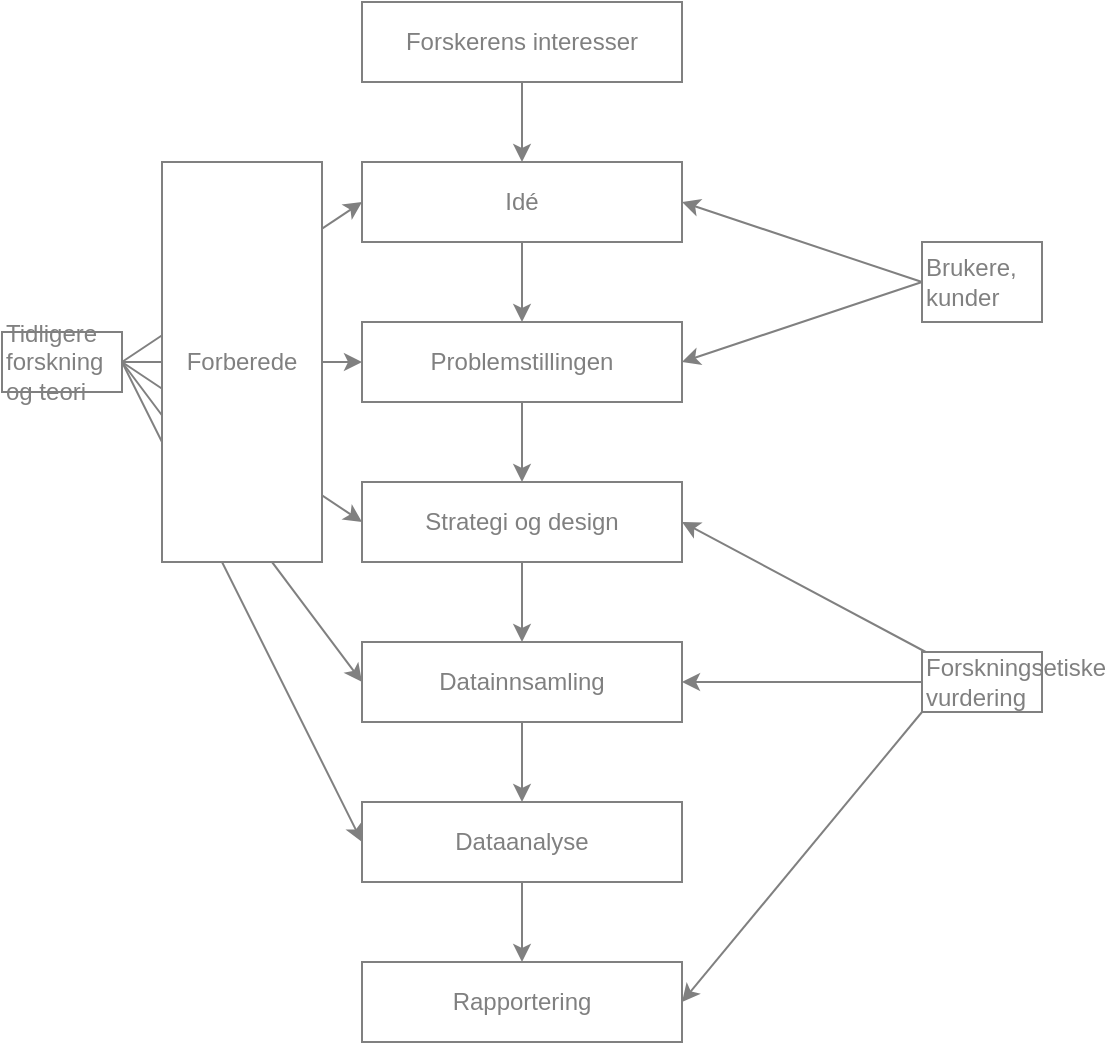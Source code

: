 <mxfile version="26.0.4">
  <diagram name="Page-1" id="ewjqJZ3eXKlr2SFMV9ts">
    <mxGraphModel dx="1382" dy="973" grid="1" gridSize="10" guides="1" tooltips="1" connect="1" arrows="1" fold="1" page="1" pageScale="1" pageWidth="827" pageHeight="1169" math="0" shadow="0">
      <root>
        <mxCell id="0" />
        <mxCell id="1" parent="0" />
        <mxCell id="6fgARZWcUmVJMFy4IKfH-9" style="edgeStyle=orthogonalEdgeStyle;rounded=0;orthogonalLoop=1;jettySize=auto;html=1;exitX=0.5;exitY=1;exitDx=0;exitDy=0;entryX=0.5;entryY=0;entryDx=0;entryDy=0;fontColor=#808080;strokeColor=#808080;" edge="1" parent="1" source="6fgARZWcUmVJMFy4IKfH-1" target="6fgARZWcUmVJMFy4IKfH-5">
          <mxGeometry relative="1" as="geometry" />
        </mxCell>
        <mxCell id="6fgARZWcUmVJMFy4IKfH-1" value="Idé" style="rounded=0;whiteSpace=wrap;html=1;fontColor=#808080;strokeColor=#808080;" vertex="1" parent="1">
          <mxGeometry x="40" y="200" width="160" height="40" as="geometry" />
        </mxCell>
        <mxCell id="6fgARZWcUmVJMFy4IKfH-13" style="edgeStyle=orthogonalEdgeStyle;rounded=0;orthogonalLoop=1;jettySize=auto;html=1;exitX=0.5;exitY=1;exitDx=0;exitDy=0;entryX=0.5;entryY=0;entryDx=0;entryDy=0;fontColor=#808080;strokeColor=#808080;" edge="1" parent="1" source="6fgARZWcUmVJMFy4IKfH-2" target="6fgARZWcUmVJMFy4IKfH-6">
          <mxGeometry relative="1" as="geometry" />
        </mxCell>
        <mxCell id="6fgARZWcUmVJMFy4IKfH-2" value="Dataanalyse" style="rounded=0;whiteSpace=wrap;html=1;fontColor=#808080;strokeColor=#808080;" vertex="1" parent="1">
          <mxGeometry x="40" y="520" width="160" height="40" as="geometry" />
        </mxCell>
        <mxCell id="6fgARZWcUmVJMFy4IKfH-12" style="edgeStyle=orthogonalEdgeStyle;rounded=0;orthogonalLoop=1;jettySize=auto;html=1;exitX=0.5;exitY=1;exitDx=0;exitDy=0;entryX=0.5;entryY=0;entryDx=0;entryDy=0;fontColor=#808080;strokeColor=#808080;" edge="1" parent="1" source="6fgARZWcUmVJMFy4IKfH-3" target="6fgARZWcUmVJMFy4IKfH-2">
          <mxGeometry relative="1" as="geometry" />
        </mxCell>
        <mxCell id="6fgARZWcUmVJMFy4IKfH-3" value="Datainnsamling" style="rounded=0;whiteSpace=wrap;html=1;fontColor=#808080;strokeColor=#808080;" vertex="1" parent="1">
          <mxGeometry x="40" y="440" width="160" height="40" as="geometry" />
        </mxCell>
        <mxCell id="6fgARZWcUmVJMFy4IKfH-11" style="edgeStyle=orthogonalEdgeStyle;rounded=0;orthogonalLoop=1;jettySize=auto;html=1;exitX=0.5;exitY=1;exitDx=0;exitDy=0;entryX=0.5;entryY=0;entryDx=0;entryDy=0;fontColor=#808080;strokeColor=#808080;" edge="1" parent="1" source="6fgARZWcUmVJMFy4IKfH-4" target="6fgARZWcUmVJMFy4IKfH-3">
          <mxGeometry relative="1" as="geometry" />
        </mxCell>
        <mxCell id="6fgARZWcUmVJMFy4IKfH-4" value="Strategi og design" style="rounded=0;whiteSpace=wrap;html=1;fontColor=#808080;strokeColor=#808080;" vertex="1" parent="1">
          <mxGeometry x="40" y="360" width="160" height="40" as="geometry" />
        </mxCell>
        <mxCell id="6fgARZWcUmVJMFy4IKfH-10" style="edgeStyle=orthogonalEdgeStyle;rounded=0;orthogonalLoop=1;jettySize=auto;html=1;exitX=0.5;exitY=1;exitDx=0;exitDy=0;entryX=0.5;entryY=0;entryDx=0;entryDy=0;fontColor=#808080;strokeColor=#808080;" edge="1" parent="1" source="6fgARZWcUmVJMFy4IKfH-5" target="6fgARZWcUmVJMFy4IKfH-4">
          <mxGeometry relative="1" as="geometry" />
        </mxCell>
        <mxCell id="6fgARZWcUmVJMFy4IKfH-5" value="Problemstillingen" style="rounded=0;whiteSpace=wrap;html=1;fontColor=#808080;strokeColor=#808080;" vertex="1" parent="1">
          <mxGeometry x="40" y="280" width="160" height="40" as="geometry" />
        </mxCell>
        <mxCell id="6fgARZWcUmVJMFy4IKfH-6" value="Rapportering" style="rounded=0;whiteSpace=wrap;html=1;fontColor=#808080;strokeColor=#808080;" vertex="1" parent="1">
          <mxGeometry x="40" y="600" width="160" height="40" as="geometry" />
        </mxCell>
        <mxCell id="6fgARZWcUmVJMFy4IKfH-8" style="edgeStyle=orthogonalEdgeStyle;rounded=0;orthogonalLoop=1;jettySize=auto;html=1;exitX=0.5;exitY=1;exitDx=0;exitDy=0;entryX=0.5;entryY=0;entryDx=0;entryDy=0;fontColor=#808080;strokeColor=#808080;" edge="1" parent="1" source="6fgARZWcUmVJMFy4IKfH-7" target="6fgARZWcUmVJMFy4IKfH-1">
          <mxGeometry relative="1" as="geometry" />
        </mxCell>
        <mxCell id="6fgARZWcUmVJMFy4IKfH-7" value="Forskerens interesser" style="text;html=1;align=center;verticalAlign=middle;whiteSpace=wrap;rounded=0;fontColor=#808080;strokeColor=#808080;" vertex="1" parent="1">
          <mxGeometry x="40" y="120" width="160" height="40" as="geometry" />
        </mxCell>
        <mxCell id="6fgARZWcUmVJMFy4IKfH-15" style="rounded=0;orthogonalLoop=1;jettySize=auto;html=1;exitX=1;exitY=0.5;exitDx=0;exitDy=0;entryX=0;entryY=0.5;entryDx=0;entryDy=0;fontColor=#808080;strokeColor=#808080;" edge="1" parent="1" source="6fgARZWcUmVJMFy4IKfH-14" target="6fgARZWcUmVJMFy4IKfH-1">
          <mxGeometry relative="1" as="geometry" />
        </mxCell>
        <mxCell id="6fgARZWcUmVJMFy4IKfH-16" style="edgeStyle=orthogonalEdgeStyle;rounded=0;orthogonalLoop=1;jettySize=auto;html=1;exitX=1;exitY=0.5;exitDx=0;exitDy=0;entryX=0;entryY=0.5;entryDx=0;entryDy=0;fontColor=#808080;strokeColor=#808080;" edge="1" parent="1" source="6fgARZWcUmVJMFy4IKfH-14" target="6fgARZWcUmVJMFy4IKfH-5">
          <mxGeometry relative="1" as="geometry" />
        </mxCell>
        <mxCell id="6fgARZWcUmVJMFy4IKfH-17" style="rounded=0;orthogonalLoop=1;jettySize=auto;html=1;exitX=1;exitY=0.5;exitDx=0;exitDy=0;entryX=0;entryY=0.5;entryDx=0;entryDy=0;fontColor=#808080;strokeColor=#808080;" edge="1" parent="1" source="6fgARZWcUmVJMFy4IKfH-14" target="6fgARZWcUmVJMFy4IKfH-4">
          <mxGeometry relative="1" as="geometry" />
        </mxCell>
        <mxCell id="6fgARZWcUmVJMFy4IKfH-18" style="rounded=0;orthogonalLoop=1;jettySize=auto;html=1;exitX=1;exitY=0.5;exitDx=0;exitDy=0;entryX=0;entryY=0.5;entryDx=0;entryDy=0;fontColor=#808080;strokeColor=#808080;" edge="1" parent="1" source="6fgARZWcUmVJMFy4IKfH-14" target="6fgARZWcUmVJMFy4IKfH-3">
          <mxGeometry relative="1" as="geometry" />
        </mxCell>
        <mxCell id="6fgARZWcUmVJMFy4IKfH-19" style="rounded=0;orthogonalLoop=1;jettySize=auto;html=1;exitX=1;exitY=0.5;exitDx=0;exitDy=0;entryX=0;entryY=0.5;entryDx=0;entryDy=0;fontColor=#808080;strokeColor=#808080;" edge="1" parent="1" source="6fgARZWcUmVJMFy4IKfH-14" target="6fgARZWcUmVJMFy4IKfH-2">
          <mxGeometry relative="1" as="geometry" />
        </mxCell>
        <mxCell id="6fgARZWcUmVJMFy4IKfH-14" value="Tidligere forskning og teori" style="text;html=1;align=left;verticalAlign=middle;whiteSpace=wrap;rounded=0;fontColor=#808080;strokeColor=#808080;" vertex="1" parent="1">
          <mxGeometry x="-140" y="285" width="60" height="30" as="geometry" />
        </mxCell>
        <mxCell id="6fgARZWcUmVJMFy4IKfH-21" style="rounded=0;orthogonalLoop=1;jettySize=auto;html=1;exitX=0;exitY=0.5;exitDx=0;exitDy=0;entryX=1;entryY=0.5;entryDx=0;entryDy=0;fontColor=#808080;strokeColor=#808080;" edge="1" parent="1" source="6fgARZWcUmVJMFy4IKfH-20" target="6fgARZWcUmVJMFy4IKfH-1">
          <mxGeometry relative="1" as="geometry" />
        </mxCell>
        <mxCell id="6fgARZWcUmVJMFy4IKfH-22" style="rounded=0;orthogonalLoop=1;jettySize=auto;html=1;exitX=0;exitY=0.5;exitDx=0;exitDy=0;entryX=1;entryY=0.5;entryDx=0;entryDy=0;fontColor=#808080;strokeColor=#808080;" edge="1" parent="1" source="6fgARZWcUmVJMFy4IKfH-20" target="6fgARZWcUmVJMFy4IKfH-5">
          <mxGeometry relative="1" as="geometry" />
        </mxCell>
        <mxCell id="6fgARZWcUmVJMFy4IKfH-20" value="Brukere, kunder" style="text;html=1;align=left;verticalAlign=middle;whiteSpace=wrap;rounded=0;fontColor=#808080;strokeColor=#808080;" vertex="1" parent="1">
          <mxGeometry x="320" y="240" width="60" height="40" as="geometry" />
        </mxCell>
        <mxCell id="6fgARZWcUmVJMFy4IKfH-24" style="rounded=0;orthogonalLoop=1;jettySize=auto;html=1;entryX=1;entryY=0.5;entryDx=0;entryDy=0;fontColor=#808080;strokeColor=#808080;" edge="1" parent="1" source="6fgARZWcUmVJMFy4IKfH-23" target="6fgARZWcUmVJMFy4IKfH-4">
          <mxGeometry relative="1" as="geometry" />
        </mxCell>
        <mxCell id="6fgARZWcUmVJMFy4IKfH-25" style="edgeStyle=orthogonalEdgeStyle;rounded=0;orthogonalLoop=1;jettySize=auto;html=1;exitX=0;exitY=0.5;exitDx=0;exitDy=0;entryX=1;entryY=0.5;entryDx=0;entryDy=0;fontColor=#808080;strokeColor=#808080;" edge="1" parent="1" source="6fgARZWcUmVJMFy4IKfH-23" target="6fgARZWcUmVJMFy4IKfH-3">
          <mxGeometry relative="1" as="geometry" />
        </mxCell>
        <mxCell id="6fgARZWcUmVJMFy4IKfH-26" style="rounded=0;orthogonalLoop=1;jettySize=auto;html=1;exitX=0;exitY=1;exitDx=0;exitDy=0;entryX=1;entryY=0.5;entryDx=0;entryDy=0;fontColor=#808080;strokeColor=#808080;" edge="1" parent="1" source="6fgARZWcUmVJMFy4IKfH-23" target="6fgARZWcUmVJMFy4IKfH-6">
          <mxGeometry relative="1" as="geometry" />
        </mxCell>
        <mxCell id="6fgARZWcUmVJMFy4IKfH-23" value="Forskningsetiske vurdering" style="text;html=1;align=left;verticalAlign=middle;whiteSpace=wrap;rounded=0;fontColor=#808080;strokeColor=#808080;" vertex="1" parent="1">
          <mxGeometry x="320" y="445" width="60" height="30" as="geometry" />
        </mxCell>
        <mxCell id="6fgARZWcUmVJMFy4IKfH-27" value="Forberede" style="rounded=0;whiteSpace=wrap;html=1;fontColor=#808080;strokeColor=#808080;" vertex="1" parent="1">
          <mxGeometry x="-60" y="200" width="80" height="200" as="geometry" />
        </mxCell>
      </root>
    </mxGraphModel>
  </diagram>
</mxfile>
